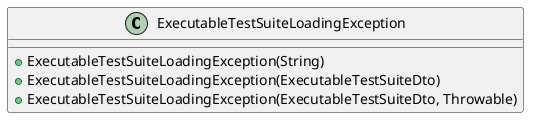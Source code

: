 @startuml

    class ExecutableTestSuiteLoadingException [[ExecutableTestSuiteLoadingException.html]] {
        +ExecutableTestSuiteLoadingException(String)
        +ExecutableTestSuiteLoadingException(ExecutableTestSuiteDto)
        +ExecutableTestSuiteLoadingException(ExecutableTestSuiteDto, Throwable)
    }

@enduml
